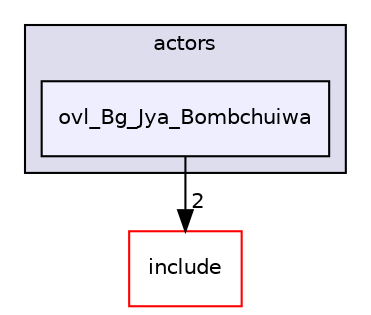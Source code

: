 digraph "src/overlays/actors/ovl_Bg_Jya_Bombchuiwa" {
  compound=true
  node [ fontsize="10", fontname="Helvetica"];
  edge [ labelfontsize="10", labelfontname="Helvetica"];
  subgraph clusterdir_e93473484be31ce7bcb356bd643a22f8 {
    graph [ bgcolor="#ddddee", pencolor="black", label="actors" fontname="Helvetica", fontsize="10", URL="dir_e93473484be31ce7bcb356bd643a22f8.html"]
  dir_b8b9ae99036c1393c46409e1c88bedaf [shape=box, label="ovl_Bg_Jya_Bombchuiwa", style="filled", fillcolor="#eeeeff", pencolor="black", URL="dir_b8b9ae99036c1393c46409e1c88bedaf.html"];
  }
  dir_d44c64559bbebec7f509842c48db8b23 [shape=box label="include" fillcolor="white" style="filled" color="red" URL="dir_d44c64559bbebec7f509842c48db8b23.html"];
  dir_b8b9ae99036c1393c46409e1c88bedaf->dir_d44c64559bbebec7f509842c48db8b23 [headlabel="2", labeldistance=1.5 headhref="dir_000069_000000.html"];
}

